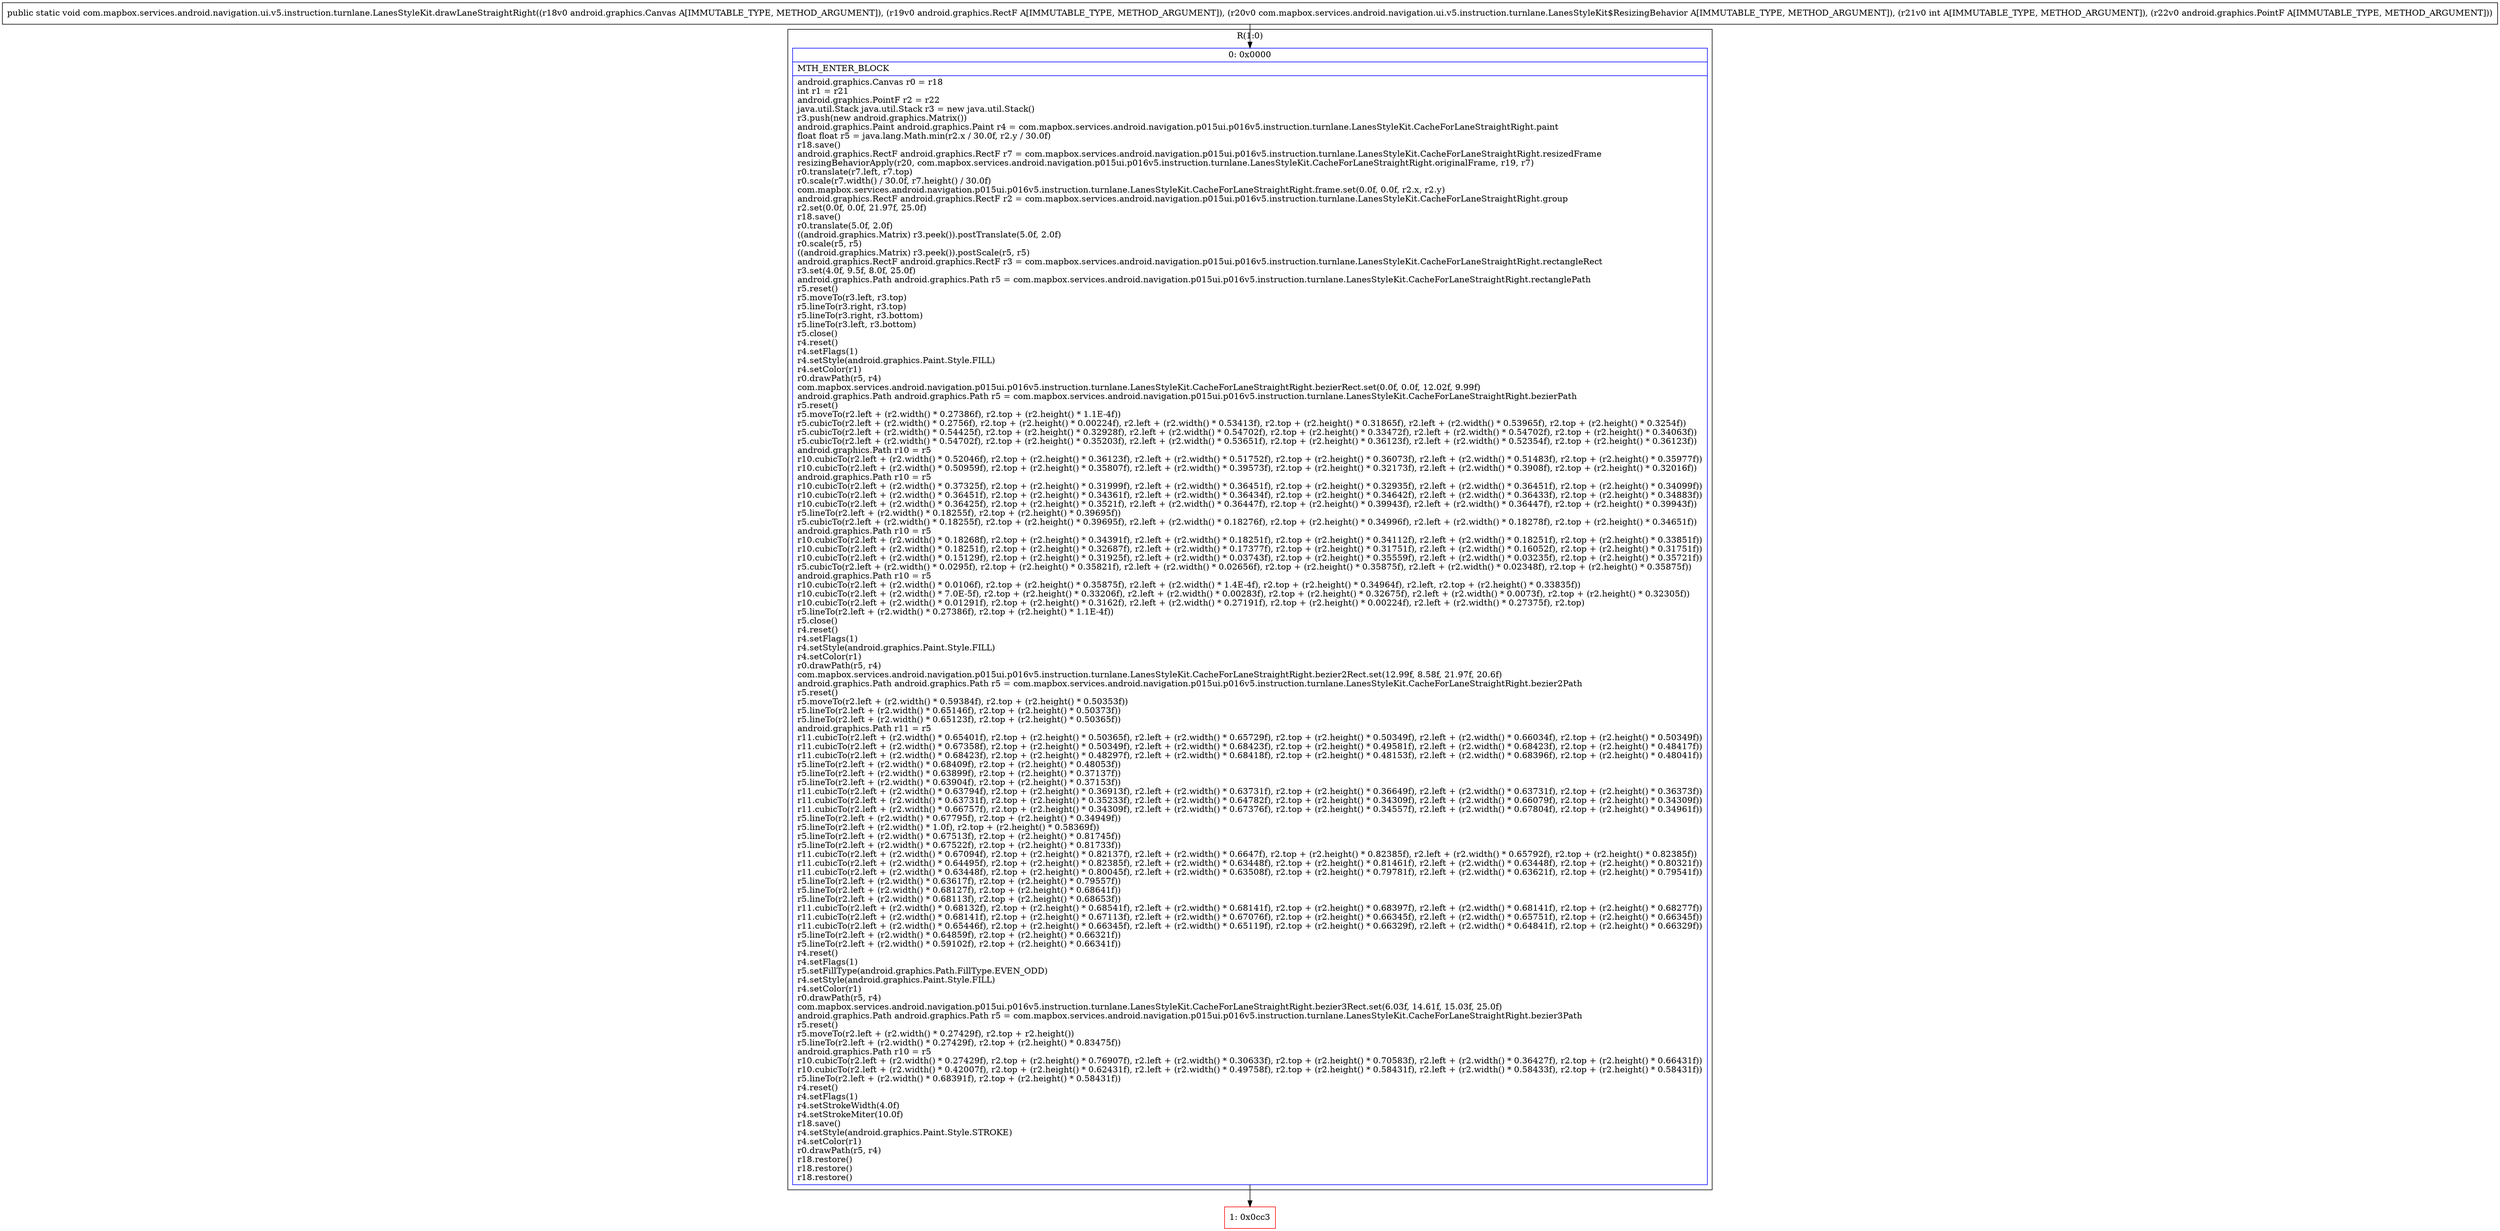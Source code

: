 digraph "CFG forcom.mapbox.services.android.navigation.ui.v5.instruction.turnlane.LanesStyleKit.drawLaneStraightRight(Landroid\/graphics\/Canvas;Landroid\/graphics\/RectF;Lcom\/mapbox\/services\/android\/navigation\/ui\/v5\/instruction\/turnlane\/LanesStyleKit$ResizingBehavior;ILandroid\/graphics\/PointF;)V" {
subgraph cluster_Region_1433272983 {
label = "R(1:0)";
node [shape=record,color=blue];
Node_0 [shape=record,label="{0\:\ 0x0000|MTH_ENTER_BLOCK\l|android.graphics.Canvas r0 = r18\lint r1 = r21\landroid.graphics.PointF r2 = r22\ljava.util.Stack java.util.Stack r3 = new java.util.Stack()\lr3.push(new android.graphics.Matrix())\landroid.graphics.Paint android.graphics.Paint r4 = com.mapbox.services.android.navigation.p015ui.p016v5.instruction.turnlane.LanesStyleKit.CacheForLaneStraightRight.paint\lfloat float r5 = java.lang.Math.min(r2.x \/ 30.0f, r2.y \/ 30.0f)\lr18.save()\landroid.graphics.RectF android.graphics.RectF r7 = com.mapbox.services.android.navigation.p015ui.p016v5.instruction.turnlane.LanesStyleKit.CacheForLaneStraightRight.resizedFrame\lresizingBehaviorApply(r20, com.mapbox.services.android.navigation.p015ui.p016v5.instruction.turnlane.LanesStyleKit.CacheForLaneStraightRight.originalFrame, r19, r7)\lr0.translate(r7.left, r7.top)\lr0.scale(r7.width() \/ 30.0f, r7.height() \/ 30.0f)\lcom.mapbox.services.android.navigation.p015ui.p016v5.instruction.turnlane.LanesStyleKit.CacheForLaneStraightRight.frame.set(0.0f, 0.0f, r2.x, r2.y)\landroid.graphics.RectF android.graphics.RectF r2 = com.mapbox.services.android.navigation.p015ui.p016v5.instruction.turnlane.LanesStyleKit.CacheForLaneStraightRight.group\lr2.set(0.0f, 0.0f, 21.97f, 25.0f)\lr18.save()\lr0.translate(5.0f, 2.0f)\l((android.graphics.Matrix) r3.peek()).postTranslate(5.0f, 2.0f)\lr0.scale(r5, r5)\l((android.graphics.Matrix) r3.peek()).postScale(r5, r5)\landroid.graphics.RectF android.graphics.RectF r3 = com.mapbox.services.android.navigation.p015ui.p016v5.instruction.turnlane.LanesStyleKit.CacheForLaneStraightRight.rectangleRect\lr3.set(4.0f, 9.5f, 8.0f, 25.0f)\landroid.graphics.Path android.graphics.Path r5 = com.mapbox.services.android.navigation.p015ui.p016v5.instruction.turnlane.LanesStyleKit.CacheForLaneStraightRight.rectanglePath\lr5.reset()\lr5.moveTo(r3.left, r3.top)\lr5.lineTo(r3.right, r3.top)\lr5.lineTo(r3.right, r3.bottom)\lr5.lineTo(r3.left, r3.bottom)\lr5.close()\lr4.reset()\lr4.setFlags(1)\lr4.setStyle(android.graphics.Paint.Style.FILL)\lr4.setColor(r1)\lr0.drawPath(r5, r4)\lcom.mapbox.services.android.navigation.p015ui.p016v5.instruction.turnlane.LanesStyleKit.CacheForLaneStraightRight.bezierRect.set(0.0f, 0.0f, 12.02f, 9.99f)\landroid.graphics.Path android.graphics.Path r5 = com.mapbox.services.android.navigation.p015ui.p016v5.instruction.turnlane.LanesStyleKit.CacheForLaneStraightRight.bezierPath\lr5.reset()\lr5.moveTo(r2.left + (r2.width() * 0.27386f), r2.top + (r2.height() * 1.1E\-4f))\lr5.cubicTo(r2.left + (r2.width() * 0.2756f), r2.top + (r2.height() * 0.00224f), r2.left + (r2.width() * 0.53413f), r2.top + (r2.height() * 0.31865f), r2.left + (r2.width() * 0.53965f), r2.top + (r2.height() * 0.3254f))\lr5.cubicTo(r2.left + (r2.width() * 0.54425f), r2.top + (r2.height() * 0.32928f), r2.left + (r2.width() * 0.54702f), r2.top + (r2.height() * 0.33472f), r2.left + (r2.width() * 0.54702f), r2.top + (r2.height() * 0.34063f))\lr5.cubicTo(r2.left + (r2.width() * 0.54702f), r2.top + (r2.height() * 0.35203f), r2.left + (r2.width() * 0.53651f), r2.top + (r2.height() * 0.36123f), r2.left + (r2.width() * 0.52354f), r2.top + (r2.height() * 0.36123f))\landroid.graphics.Path r10 = r5\lr10.cubicTo(r2.left + (r2.width() * 0.52046f), r2.top + (r2.height() * 0.36123f), r2.left + (r2.width() * 0.51752f), r2.top + (r2.height() * 0.36073f), r2.left + (r2.width() * 0.51483f), r2.top + (r2.height() * 0.35977f))\lr10.cubicTo(r2.left + (r2.width() * 0.50959f), r2.top + (r2.height() * 0.35807f), r2.left + (r2.width() * 0.39573f), r2.top + (r2.height() * 0.32173f), r2.left + (r2.width() * 0.3908f), r2.top + (r2.height() * 0.32016f))\landroid.graphics.Path r10 = r5\lr10.cubicTo(r2.left + (r2.width() * 0.37325f), r2.top + (r2.height() * 0.31999f), r2.left + (r2.width() * 0.36451f), r2.top + (r2.height() * 0.32935f), r2.left + (r2.width() * 0.36451f), r2.top + (r2.height() * 0.34099f))\lr10.cubicTo(r2.left + (r2.width() * 0.36451f), r2.top + (r2.height() * 0.34361f), r2.left + (r2.width() * 0.36434f), r2.top + (r2.height() * 0.34642f), r2.left + (r2.width() * 0.36433f), r2.top + (r2.height() * 0.34883f))\lr10.cubicTo(r2.left + (r2.width() * 0.36425f), r2.top + (r2.height() * 0.3521f), r2.left + (r2.width() * 0.36447f), r2.top + (r2.height() * 0.39943f), r2.left + (r2.width() * 0.36447f), r2.top + (r2.height() * 0.39943f))\lr5.lineTo(r2.left + (r2.width() * 0.18255f), r2.top + (r2.height() * 0.39695f))\lr5.cubicTo(r2.left + (r2.width() * 0.18255f), r2.top + (r2.height() * 0.39695f), r2.left + (r2.width() * 0.18276f), r2.top + (r2.height() * 0.34996f), r2.left + (r2.width() * 0.18278f), r2.top + (r2.height() * 0.34651f))\landroid.graphics.Path r10 = r5\lr10.cubicTo(r2.left + (r2.width() * 0.18268f), r2.top + (r2.height() * 0.34391f), r2.left + (r2.width() * 0.18251f), r2.top + (r2.height() * 0.34112f), r2.left + (r2.width() * 0.18251f), r2.top + (r2.height() * 0.33851f))\lr10.cubicTo(r2.left + (r2.width() * 0.18251f), r2.top + (r2.height() * 0.32687f), r2.left + (r2.width() * 0.17377f), r2.top + (r2.height() * 0.31751f), r2.left + (r2.width() * 0.16052f), r2.top + (r2.height() * 0.31751f))\lr10.cubicTo(r2.left + (r2.width() * 0.15129f), r2.top + (r2.height() * 0.31925f), r2.left + (r2.width() * 0.03743f), r2.top + (r2.height() * 0.35559f), r2.left + (r2.width() * 0.03235f), r2.top + (r2.height() * 0.35721f))\lr5.cubicTo(r2.left + (r2.width() * 0.0295f), r2.top + (r2.height() * 0.35821f), r2.left + (r2.width() * 0.02656f), r2.top + (r2.height() * 0.35875f), r2.left + (r2.width() * 0.02348f), r2.top + (r2.height() * 0.35875f))\landroid.graphics.Path r10 = r5\lr10.cubicTo(r2.left + (r2.width() * 0.0106f), r2.top + (r2.height() * 0.35875f), r2.left + (r2.width() * 1.4E\-4f), r2.top + (r2.height() * 0.34964f), r2.left, r2.top + (r2.height() * 0.33835f))\lr10.cubicTo(r2.left + (r2.width() * 7.0E\-5f), r2.top + (r2.height() * 0.33206f), r2.left + (r2.width() * 0.00283f), r2.top + (r2.height() * 0.32675f), r2.left + (r2.width() * 0.0073f), r2.top + (r2.height() * 0.32305f))\lr10.cubicTo(r2.left + (r2.width() * 0.01291f), r2.top + (r2.height() * 0.3162f), r2.left + (r2.width() * 0.27191f), r2.top + (r2.height() * 0.00224f), r2.left + (r2.width() * 0.27375f), r2.top)\lr5.lineTo(r2.left + (r2.width() * 0.27386f), r2.top + (r2.height() * 1.1E\-4f))\lr5.close()\lr4.reset()\lr4.setFlags(1)\lr4.setStyle(android.graphics.Paint.Style.FILL)\lr4.setColor(r1)\lr0.drawPath(r5, r4)\lcom.mapbox.services.android.navigation.p015ui.p016v5.instruction.turnlane.LanesStyleKit.CacheForLaneStraightRight.bezier2Rect.set(12.99f, 8.58f, 21.97f, 20.6f)\landroid.graphics.Path android.graphics.Path r5 = com.mapbox.services.android.navigation.p015ui.p016v5.instruction.turnlane.LanesStyleKit.CacheForLaneStraightRight.bezier2Path\lr5.reset()\lr5.moveTo(r2.left + (r2.width() * 0.59384f), r2.top + (r2.height() * 0.50353f))\lr5.lineTo(r2.left + (r2.width() * 0.65146f), r2.top + (r2.height() * 0.50373f))\lr5.lineTo(r2.left + (r2.width() * 0.65123f), r2.top + (r2.height() * 0.50365f))\landroid.graphics.Path r11 = r5\lr11.cubicTo(r2.left + (r2.width() * 0.65401f), r2.top + (r2.height() * 0.50365f), r2.left + (r2.width() * 0.65729f), r2.top + (r2.height() * 0.50349f), r2.left + (r2.width() * 0.66034f), r2.top + (r2.height() * 0.50349f))\lr11.cubicTo(r2.left + (r2.width() * 0.67358f), r2.top + (r2.height() * 0.50349f), r2.left + (r2.width() * 0.68423f), r2.top + (r2.height() * 0.49581f), r2.left + (r2.width() * 0.68423f), r2.top + (r2.height() * 0.48417f))\lr11.cubicTo(r2.left + (r2.width() * 0.68423f), r2.top + (r2.height() * 0.48297f), r2.left + (r2.width() * 0.68418f), r2.top + (r2.height() * 0.48153f), r2.left + (r2.width() * 0.68396f), r2.top + (r2.height() * 0.48041f))\lr5.lineTo(r2.left + (r2.width() * 0.68409f), r2.top + (r2.height() * 0.48053f))\lr5.lineTo(r2.left + (r2.width() * 0.63899f), r2.top + (r2.height() * 0.37137f))\lr5.lineTo(r2.left + (r2.width() * 0.63904f), r2.top + (r2.height() * 0.37153f))\lr11.cubicTo(r2.left + (r2.width() * 0.63794f), r2.top + (r2.height() * 0.36913f), r2.left + (r2.width() * 0.63731f), r2.top + (r2.height() * 0.36649f), r2.left + (r2.width() * 0.63731f), r2.top + (r2.height() * 0.36373f))\lr11.cubicTo(r2.left + (r2.width() * 0.63731f), r2.top + (r2.height() * 0.35233f), r2.left + (r2.width() * 0.64782f), r2.top + (r2.height() * 0.34309f), r2.left + (r2.width() * 0.66079f), r2.top + (r2.height() * 0.34309f))\lr11.cubicTo(r2.left + (r2.width() * 0.66757f), r2.top + (r2.height() * 0.34309f), r2.left + (r2.width() * 0.67376f), r2.top + (r2.height() * 0.34557f), r2.left + (r2.width() * 0.67804f), r2.top + (r2.height() * 0.34961f))\lr5.lineTo(r2.left + (r2.width() * 0.67795f), r2.top + (r2.height() * 0.34949f))\lr5.lineTo(r2.left + (r2.width() * 1.0f), r2.top + (r2.height() * 0.58369f))\lr5.lineTo(r2.left + (r2.width() * 0.67513f), r2.top + (r2.height() * 0.81745f))\lr5.lineTo(r2.left + (r2.width() * 0.67522f), r2.top + (r2.height() * 0.81733f))\lr11.cubicTo(r2.left + (r2.width() * 0.67094f), r2.top + (r2.height() * 0.82137f), r2.left + (r2.width() * 0.6647f), r2.top + (r2.height() * 0.82385f), r2.left + (r2.width() * 0.65792f), r2.top + (r2.height() * 0.82385f))\lr11.cubicTo(r2.left + (r2.width() * 0.64495f), r2.top + (r2.height() * 0.82385f), r2.left + (r2.width() * 0.63448f), r2.top + (r2.height() * 0.81461f), r2.left + (r2.width() * 0.63448f), r2.top + (r2.height() * 0.80321f))\lr11.cubicTo(r2.left + (r2.width() * 0.63448f), r2.top + (r2.height() * 0.80045f), r2.left + (r2.width() * 0.63508f), r2.top + (r2.height() * 0.79781f), r2.left + (r2.width() * 0.63621f), r2.top + (r2.height() * 0.79541f))\lr5.lineTo(r2.left + (r2.width() * 0.63617f), r2.top + (r2.height() * 0.79557f))\lr5.lineTo(r2.left + (r2.width() * 0.68127f), r2.top + (r2.height() * 0.68641f))\lr5.lineTo(r2.left + (r2.width() * 0.68113f), r2.top + (r2.height() * 0.68653f))\lr11.cubicTo(r2.left + (r2.width() * 0.68132f), r2.top + (r2.height() * 0.68541f), r2.left + (r2.width() * 0.68141f), r2.top + (r2.height() * 0.68397f), r2.left + (r2.width() * 0.68141f), r2.top + (r2.height() * 0.68277f))\lr11.cubicTo(r2.left + (r2.width() * 0.68141f), r2.top + (r2.height() * 0.67113f), r2.left + (r2.width() * 0.67076f), r2.top + (r2.height() * 0.66345f), r2.left + (r2.width() * 0.65751f), r2.top + (r2.height() * 0.66345f))\lr11.cubicTo(r2.left + (r2.width() * 0.65446f), r2.top + (r2.height() * 0.66345f), r2.left + (r2.width() * 0.65119f), r2.top + (r2.height() * 0.66329f), r2.left + (r2.width() * 0.64841f), r2.top + (r2.height() * 0.66329f))\lr5.lineTo(r2.left + (r2.width() * 0.64859f), r2.top + (r2.height() * 0.66321f))\lr5.lineTo(r2.left + (r2.width() * 0.59102f), r2.top + (r2.height() * 0.66341f))\lr4.reset()\lr4.setFlags(1)\lr5.setFillType(android.graphics.Path.FillType.EVEN_ODD)\lr4.setStyle(android.graphics.Paint.Style.FILL)\lr4.setColor(r1)\lr0.drawPath(r5, r4)\lcom.mapbox.services.android.navigation.p015ui.p016v5.instruction.turnlane.LanesStyleKit.CacheForLaneStraightRight.bezier3Rect.set(6.03f, 14.61f, 15.03f, 25.0f)\landroid.graphics.Path android.graphics.Path r5 = com.mapbox.services.android.navigation.p015ui.p016v5.instruction.turnlane.LanesStyleKit.CacheForLaneStraightRight.bezier3Path\lr5.reset()\lr5.moveTo(r2.left + (r2.width() * 0.27429f), r2.top + r2.height())\lr5.lineTo(r2.left + (r2.width() * 0.27429f), r2.top + (r2.height() * 0.83475f))\landroid.graphics.Path r10 = r5\lr10.cubicTo(r2.left + (r2.width() * 0.27429f), r2.top + (r2.height() * 0.76907f), r2.left + (r2.width() * 0.30633f), r2.top + (r2.height() * 0.70583f), r2.left + (r2.width() * 0.36427f), r2.top + (r2.height() * 0.66431f))\lr10.cubicTo(r2.left + (r2.width() * 0.42007f), r2.top + (r2.height() * 0.62431f), r2.left + (r2.width() * 0.49758f), r2.top + (r2.height() * 0.58431f), r2.left + (r2.width() * 0.58433f), r2.top + (r2.height() * 0.58431f))\lr5.lineTo(r2.left + (r2.width() * 0.68391f), r2.top + (r2.height() * 0.58431f))\lr4.reset()\lr4.setFlags(1)\lr4.setStrokeWidth(4.0f)\lr4.setStrokeMiter(10.0f)\lr18.save()\lr4.setStyle(android.graphics.Paint.Style.STROKE)\lr4.setColor(r1)\lr0.drawPath(r5, r4)\lr18.restore()\lr18.restore()\lr18.restore()\l}"];
}
Node_1 [shape=record,color=red,label="{1\:\ 0x0cc3}"];
MethodNode[shape=record,label="{public static void com.mapbox.services.android.navigation.ui.v5.instruction.turnlane.LanesStyleKit.drawLaneStraightRight((r18v0 android.graphics.Canvas A[IMMUTABLE_TYPE, METHOD_ARGUMENT]), (r19v0 android.graphics.RectF A[IMMUTABLE_TYPE, METHOD_ARGUMENT]), (r20v0 com.mapbox.services.android.navigation.ui.v5.instruction.turnlane.LanesStyleKit$ResizingBehavior A[IMMUTABLE_TYPE, METHOD_ARGUMENT]), (r21v0 int A[IMMUTABLE_TYPE, METHOD_ARGUMENT]), (r22v0 android.graphics.PointF A[IMMUTABLE_TYPE, METHOD_ARGUMENT])) }"];
MethodNode -> Node_0;
Node_0 -> Node_1;
}

